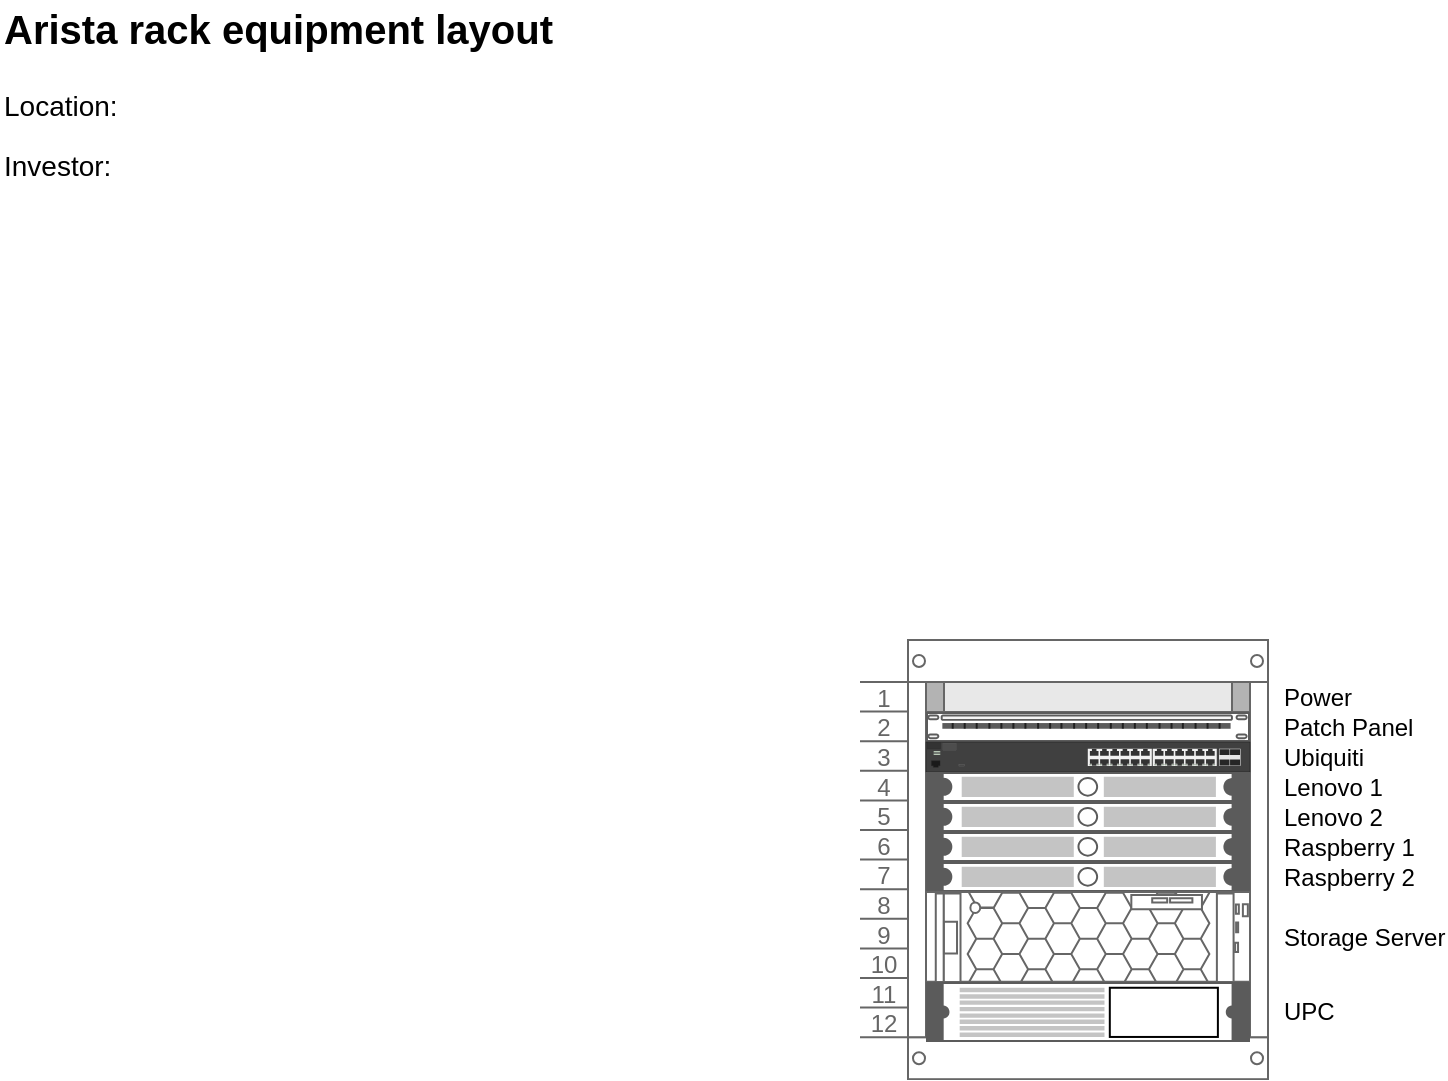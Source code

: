 <mxfile version="24.6.4" type="github">
  <diagram id="l2aKFoh6-Bn0gOPZ2l0T" name="Page-1">
    <mxGraphModel dx="545" dy="355" grid="1" gridSize="10" guides="1" tooltips="1" connect="1" arrows="1" fold="1" page="1" pageScale="1" pageWidth="1169" pageHeight="827" math="0" shadow="0">
      <root>
        <mxCell id="0" />
        <mxCell id="1" parent="0" />
        <mxCell id="mpq5AgpwV83IM184FDqD-40" value="Arista rack equipment layout" style="text;html=1;resizable=1;points=[];autosize=0;align=left;verticalAlign=top;spacingTop=-4;fontSize=20;fontStyle=1" parent="1" vertex="1">
          <mxGeometry x="40" y="40" width="580" height="30" as="geometry" />
        </mxCell>
        <mxCell id="mpq5AgpwV83IM184FDqD-41" value="Location:" style="text;html=1;resizable=1;points=[];autosize=0;align=left;verticalAlign=middle;spacingTop=-4;fontSize=14;fontStyle=0" parent="1" vertex="1">
          <mxGeometry x="40" y="80" width="580" height="30" as="geometry" />
        </mxCell>
        <mxCell id="mpq5AgpwV83IM184FDqD-42" value="Investor:" style="text;html=1;resizable=1;points=[];autosize=0;align=left;verticalAlign=middle;spacingTop=-4;fontSize=14;fontStyle=0" parent="1" vertex="1">
          <mxGeometry x="40" y="110" width="580" height="30" as="geometry" />
        </mxCell>
        <mxCell id="gb_ZZQ52jhFnI39OlU0H-9" value="" style="strokeColor=#666666;html=1;verticalLabelPosition=bottom;labelBackgroundColor=#ffffff;verticalAlign=top;outlineConnect=0;shadow=0;dashed=0;shape=mxgraph.rackGeneral.rackCabinet3;fillColor2=#f4f4f4;container=1;collapsible=0;childLayout=rack;allowGaps=1;marginLeft=33;marginRight=9;marginTop=21;marginBottom=22;textColor=#666666;numDisp=ascend;" vertex="1" parent="1">
          <mxGeometry x="470" y="360" width="204" height="219" as="geometry" />
        </mxCell>
        <mxCell id="gb_ZZQ52jhFnI39OlU0H-15" value="Power" style="strokeColor=#666666;html=1;labelPosition=right;align=left;spacingLeft=15;shadow=0;dashed=0;outlineConnect=0;shape=mxgraph.rackGeneral.plate;fillColor=#e8e8e8;" vertex="1" parent="gb_ZZQ52jhFnI39OlU0H-9">
          <mxGeometry x="33" y="21" width="162" height="15" as="geometry" />
        </mxCell>
        <mxCell id="gb_ZZQ52jhFnI39OlU0H-10" value="Patch Panel" style="strokeColor=#666666;html=1;labelPosition=right;align=left;spacingLeft=15;shadow=0;dashed=0;outlineConnect=0;shape=mxgraph.rack.general.cat5e_rack_mount_patch_panel_24_ports;" vertex="1" parent="gb_ZZQ52jhFnI39OlU0H-9">
          <mxGeometry x="33" y="36" width="162" height="15" as="geometry" />
        </mxCell>
        <mxCell id="gb_ZZQ52jhFnI39OlU0H-14" value="Ubiquiti&amp;nbsp;" style="html=1;verticalLabelPosition=middle;verticalAlign=middle;outlineConnect=0;shadow=0;dashed=0;shape=mxgraph.rack.hpe_aruba.switches.j9776a_2530_24g_switch;spacingLeft=15;align=left;labelPosition=right;" vertex="1" parent="gb_ZZQ52jhFnI39OlU0H-9">
          <mxGeometry x="33" y="51" width="162" height="15" as="geometry" />
        </mxCell>
        <mxCell id="gb_ZZQ52jhFnI39OlU0H-20" value="Lenovo 1" style="strokeColor=#666666;html=1;labelPosition=right;align=left;spacingLeft=15;shadow=0;dashed=0;outlineConnect=0;shape=mxgraph.rack.general.1u_rack_server;" vertex="1" parent="gb_ZZQ52jhFnI39OlU0H-9">
          <mxGeometry x="33" y="66" width="162" height="15" as="geometry" />
        </mxCell>
        <mxCell id="gb_ZZQ52jhFnI39OlU0H-19" value="Lenovo 2" style="strokeColor=#666666;html=1;labelPosition=right;align=left;spacingLeft=15;shadow=0;dashed=0;outlineConnect=0;shape=mxgraph.rack.general.1u_rack_server;" vertex="1" parent="gb_ZZQ52jhFnI39OlU0H-9">
          <mxGeometry x="33" y="81" width="162" height="15" as="geometry" />
        </mxCell>
        <mxCell id="gb_ZZQ52jhFnI39OlU0H-18" value="Raspberry 1" style="strokeColor=#666666;html=1;labelPosition=right;align=left;spacingLeft=15;shadow=0;dashed=0;outlineConnect=0;shape=mxgraph.rack.general.1u_rack_server;" vertex="1" parent="gb_ZZQ52jhFnI39OlU0H-9">
          <mxGeometry x="33" y="96" width="162" height="15" as="geometry" />
        </mxCell>
        <mxCell id="gb_ZZQ52jhFnI39OlU0H-17" value="Raspberry 2" style="strokeColor=#666666;html=1;labelPosition=right;align=left;spacingLeft=15;shadow=0;dashed=0;outlineConnect=0;shape=mxgraph.rack.general.1u_rack_server;" vertex="1" parent="gb_ZZQ52jhFnI39OlU0H-9">
          <mxGeometry x="33" y="111" width="162" height="15" as="geometry" />
        </mxCell>
        <mxCell id="gb_ZZQ52jhFnI39OlU0H-16" value="Storage Server" style="strokeColor=#666666;html=1;labelPosition=right;align=left;spacingLeft=15;shadow=0;dashed=0;outlineConnect=0;shape=mxgraph.rack.dell.poweredge_r940;" vertex="1" parent="gb_ZZQ52jhFnI39OlU0H-9">
          <mxGeometry x="33" y="126" width="162" height="45" as="geometry" />
        </mxCell>
        <mxCell id="gb_ZZQ52jhFnI39OlU0H-11" value="UPC" style="shape=mxgraph.rack.apc.apc_smart_ups_1000-3000_va_2u;html=1;labelPosition=right;align=left;spacingLeft=15;dashed=0;shadow=0;fillColor=#ffffff;" vertex="1" parent="gb_ZZQ52jhFnI39OlU0H-9">
          <mxGeometry x="33" y="171" width="162" height="30" as="geometry" />
        </mxCell>
      </root>
    </mxGraphModel>
  </diagram>
</mxfile>
